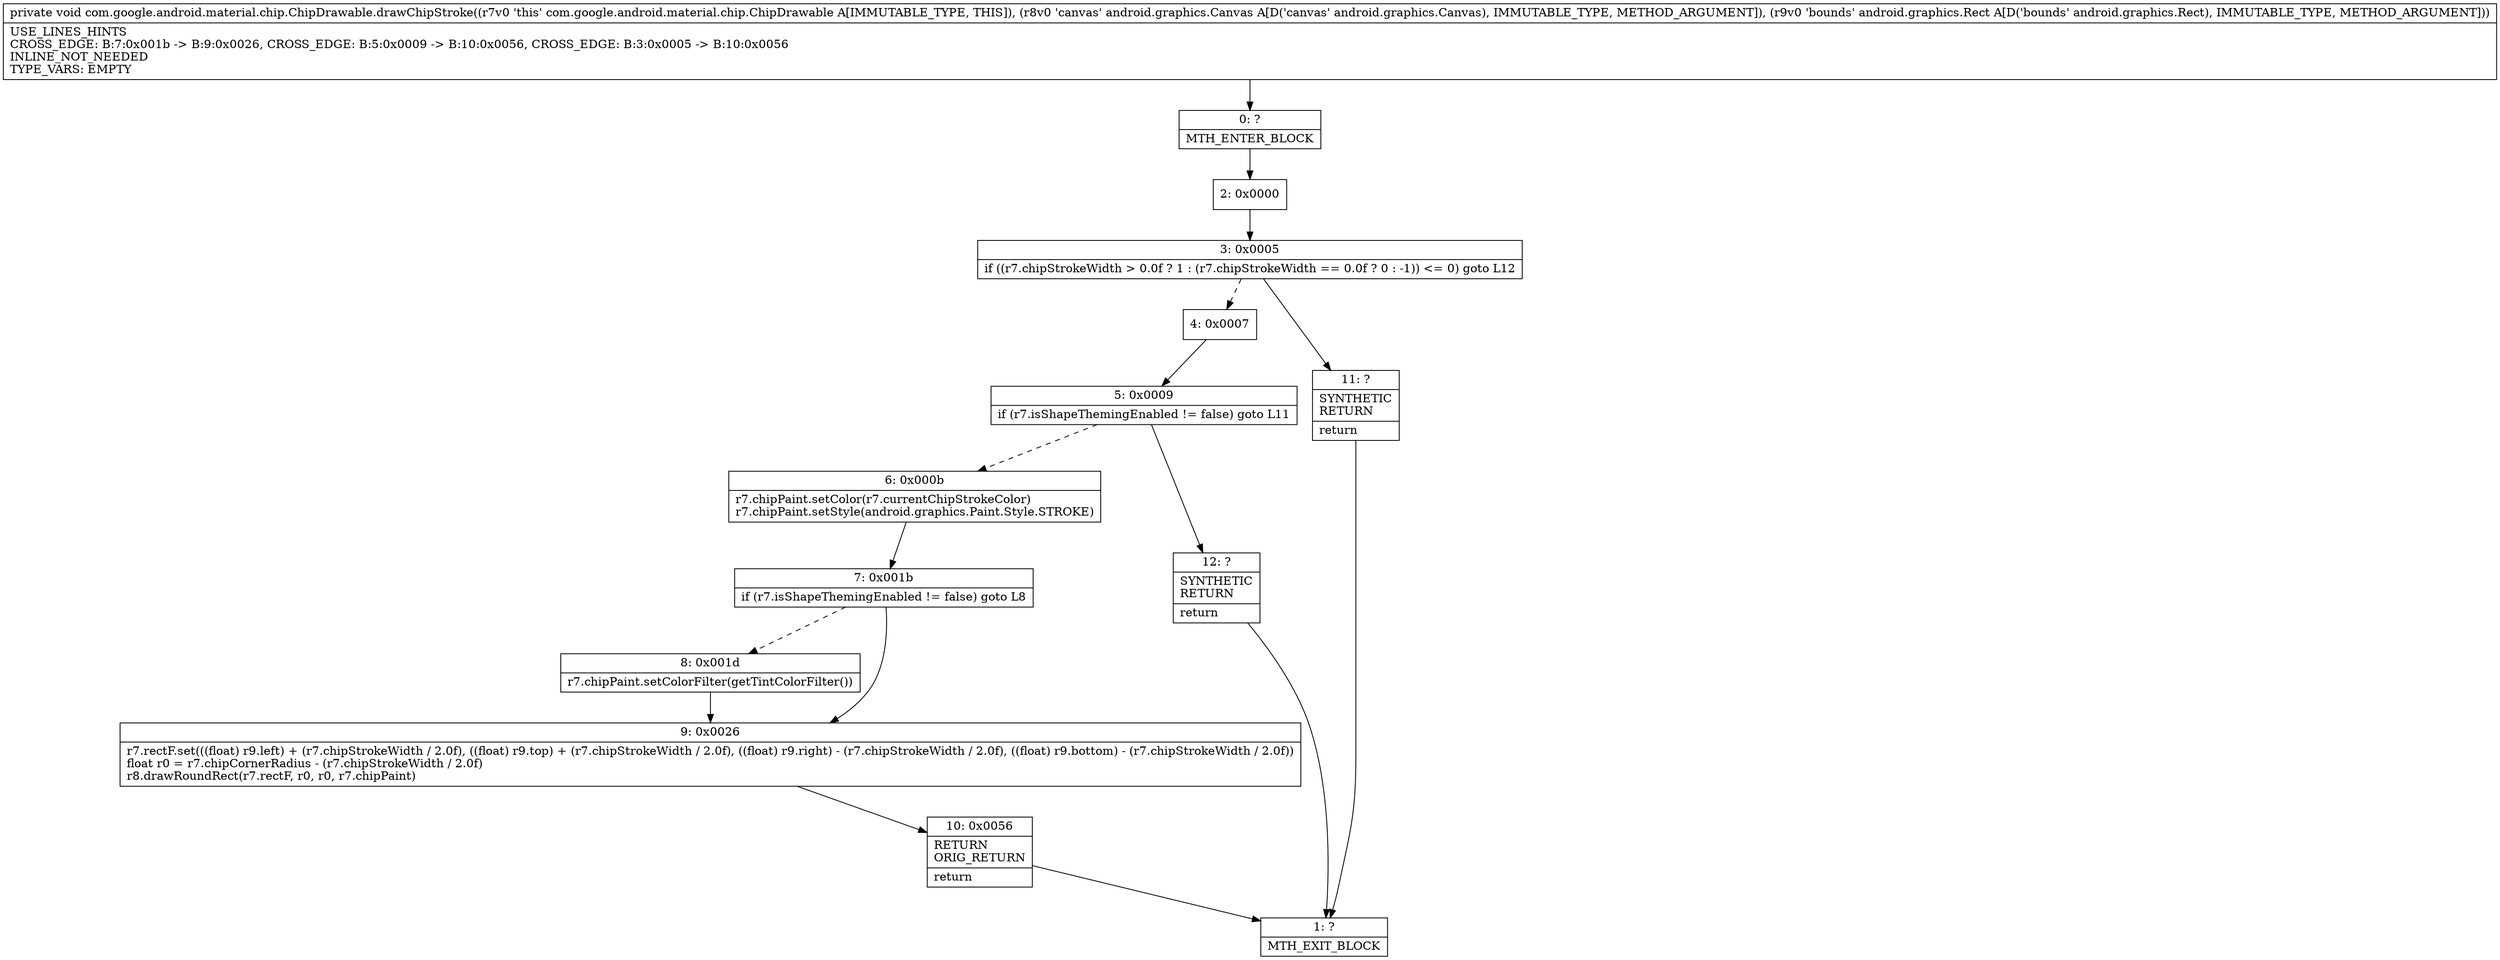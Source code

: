 digraph "CFG forcom.google.android.material.chip.ChipDrawable.drawChipStroke(Landroid\/graphics\/Canvas;Landroid\/graphics\/Rect;)V" {
Node_0 [shape=record,label="{0\:\ ?|MTH_ENTER_BLOCK\l}"];
Node_2 [shape=record,label="{2\:\ 0x0000}"];
Node_3 [shape=record,label="{3\:\ 0x0005|if ((r7.chipStrokeWidth \> 0.0f ? 1 : (r7.chipStrokeWidth == 0.0f ? 0 : \-1)) \<= 0) goto L12\l}"];
Node_4 [shape=record,label="{4\:\ 0x0007}"];
Node_5 [shape=record,label="{5\:\ 0x0009|if (r7.isShapeThemingEnabled != false) goto L11\l}"];
Node_6 [shape=record,label="{6\:\ 0x000b|r7.chipPaint.setColor(r7.currentChipStrokeColor)\lr7.chipPaint.setStyle(android.graphics.Paint.Style.STROKE)\l}"];
Node_7 [shape=record,label="{7\:\ 0x001b|if (r7.isShapeThemingEnabled != false) goto L8\l}"];
Node_8 [shape=record,label="{8\:\ 0x001d|r7.chipPaint.setColorFilter(getTintColorFilter())\l}"];
Node_9 [shape=record,label="{9\:\ 0x0026|r7.rectF.set(((float) r9.left) + (r7.chipStrokeWidth \/ 2.0f), ((float) r9.top) + (r7.chipStrokeWidth \/ 2.0f), ((float) r9.right) \- (r7.chipStrokeWidth \/ 2.0f), ((float) r9.bottom) \- (r7.chipStrokeWidth \/ 2.0f))\lfloat r0 = r7.chipCornerRadius \- (r7.chipStrokeWidth \/ 2.0f)\lr8.drawRoundRect(r7.rectF, r0, r0, r7.chipPaint)\l}"];
Node_10 [shape=record,label="{10\:\ 0x0056|RETURN\lORIG_RETURN\l|return\l}"];
Node_1 [shape=record,label="{1\:\ ?|MTH_EXIT_BLOCK\l}"];
Node_12 [shape=record,label="{12\:\ ?|SYNTHETIC\lRETURN\l|return\l}"];
Node_11 [shape=record,label="{11\:\ ?|SYNTHETIC\lRETURN\l|return\l}"];
MethodNode[shape=record,label="{private void com.google.android.material.chip.ChipDrawable.drawChipStroke((r7v0 'this' com.google.android.material.chip.ChipDrawable A[IMMUTABLE_TYPE, THIS]), (r8v0 'canvas' android.graphics.Canvas A[D('canvas' android.graphics.Canvas), IMMUTABLE_TYPE, METHOD_ARGUMENT]), (r9v0 'bounds' android.graphics.Rect A[D('bounds' android.graphics.Rect), IMMUTABLE_TYPE, METHOD_ARGUMENT]))  | USE_LINES_HINTS\lCROSS_EDGE: B:7:0x001b \-\> B:9:0x0026, CROSS_EDGE: B:5:0x0009 \-\> B:10:0x0056, CROSS_EDGE: B:3:0x0005 \-\> B:10:0x0056\lINLINE_NOT_NEEDED\lTYPE_VARS: EMPTY\l}"];
MethodNode -> Node_0;Node_0 -> Node_2;
Node_2 -> Node_3;
Node_3 -> Node_4[style=dashed];
Node_3 -> Node_11;
Node_4 -> Node_5;
Node_5 -> Node_6[style=dashed];
Node_5 -> Node_12;
Node_6 -> Node_7;
Node_7 -> Node_8[style=dashed];
Node_7 -> Node_9;
Node_8 -> Node_9;
Node_9 -> Node_10;
Node_10 -> Node_1;
Node_12 -> Node_1;
Node_11 -> Node_1;
}

